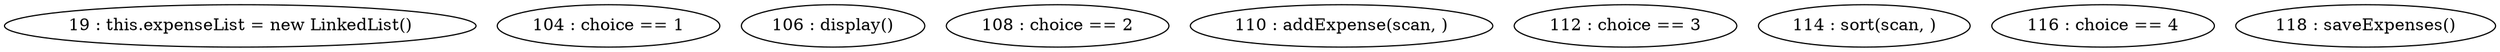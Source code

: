 digraph G {
"19 : this.expenseList = new LinkedList()"
"104 : choice == 1"
"106 : display()"
"108 : choice == 2"
"110 : addExpense(scan, )"
"112 : choice == 3"
"114 : sort(scan, )"
"116 : choice == 4"
"118 : saveExpenses()"
}